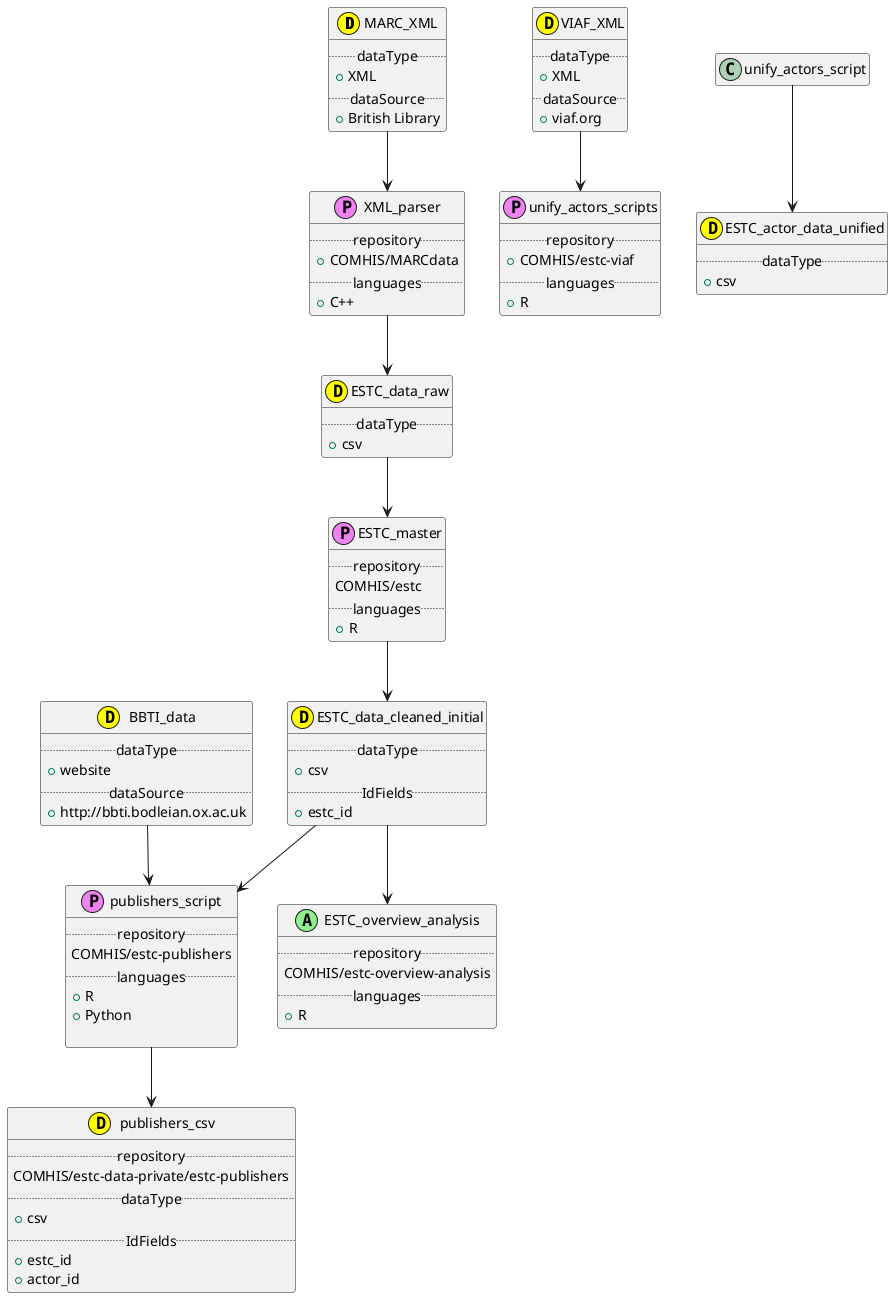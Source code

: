 @startuml
' the image is built with https://github.com/jvantuyl/sublime_diagram_plugin
' sublimeText -plugin
' below code is PlantUML -standard (http://plantuml.com/)
' alt-m to build

class MARC_XML << (D,yellow) >> {
    .. dataType ..
    + XML
    .. dataSource ..
    + British Library
}
class ESTC_data_raw << (D,yellow) >> {
    .. dataType ..
    + csv
}
class ESTC_data_cleaned_initial << (D,yellow) >> {
    .. dataType ..
    + csv
    .. IdFields ..
    + estc_id
}
class publishers_csv << (D,yellow) >> {
    .. repository ..
    COMHIS/estc-data-private/estc-publishers
    .. dataType ..
    + csv
    .. IdFields ..
    + estc_id
    + actor_id
}
class BBTI_data << (D,yellow) >> {
    .. dataType ..
    + website
    .. dataSource ..
    + http://bbti.bodleian.ox.ac.uk
}


class XML_parser << (P,violet) >> {
    .. repository ..
    + COMHIS/MARCdata
    .. languages ..
    + C++
}
class ESTC_master << (P,violet) >> {
    .. repository ..
    COMHIS/estc
    .. languages ..
    + R
}
class publishers_script << (P,violet) >> {
    .. repository ..
    COMHIS/estc-publishers
    .. languages ..
    + R
    + Python

}
class ESTC_overview_analysis << (A,lightgreen) >> {
    .. repository ..
    COMHIS/estc-overview-analysis
    .. languages ..
    + R
}

' Mark's boxes

class VIAF_XML << (D,yellow) >> {
    .. dataType ..
    + XML
    .. dataSource ..
    + viaf.org
}

class unify_actors_scripts << (P,violet) >> {
    .. repository ..
    + COMHIS/estc-viaf
    .. languages ..
    + R
}

class ESTC_actor_data_unified << (D,yellow) >> {
    .. dataType ..
    + csv
}

'Mark's flow
VIAF_XML --> unify_actors_scripts
unify_actors_script --> ESTC_actor_data_unified


MARC_XML --> XML_parser
XML_parser --> ESTC_data_raw

ESTC_data_raw --> ESTC_master
ESTC_master --> ESTC_data_cleaned_initial
ESTC_data_cleaned_initial --> publishers_script

BBTI_data --> publishers_script
publishers_script --> publishers_csv

ESTC_data_cleaned_initial --> ESTC_overview_analysis


hide empty members
' hide circle
@enduml
